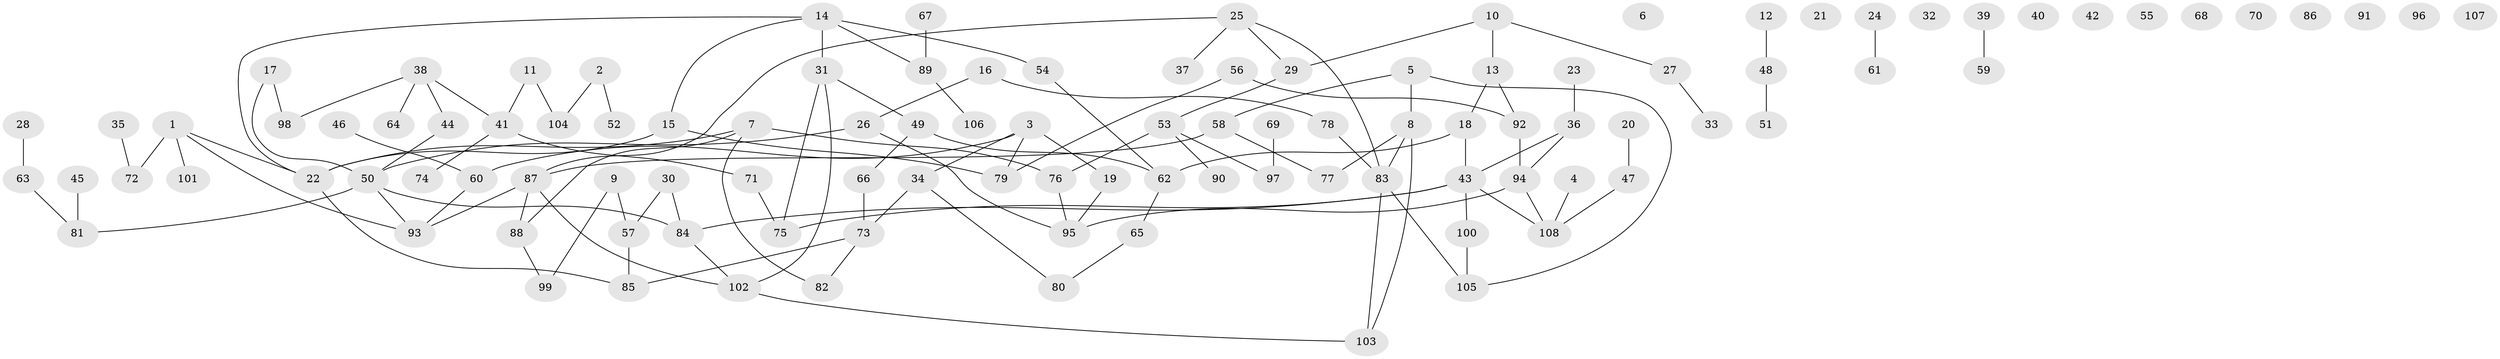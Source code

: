 // Generated by graph-tools (version 1.1) at 2025/25/03/09/25 03:25:15]
// undirected, 108 vertices, 123 edges
graph export_dot {
graph [start="1"]
  node [color=gray90,style=filled];
  1;
  2;
  3;
  4;
  5;
  6;
  7;
  8;
  9;
  10;
  11;
  12;
  13;
  14;
  15;
  16;
  17;
  18;
  19;
  20;
  21;
  22;
  23;
  24;
  25;
  26;
  27;
  28;
  29;
  30;
  31;
  32;
  33;
  34;
  35;
  36;
  37;
  38;
  39;
  40;
  41;
  42;
  43;
  44;
  45;
  46;
  47;
  48;
  49;
  50;
  51;
  52;
  53;
  54;
  55;
  56;
  57;
  58;
  59;
  60;
  61;
  62;
  63;
  64;
  65;
  66;
  67;
  68;
  69;
  70;
  71;
  72;
  73;
  74;
  75;
  76;
  77;
  78;
  79;
  80;
  81;
  82;
  83;
  84;
  85;
  86;
  87;
  88;
  89;
  90;
  91;
  92;
  93;
  94;
  95;
  96;
  97;
  98;
  99;
  100;
  101;
  102;
  103;
  104;
  105;
  106;
  107;
  108;
  1 -- 22;
  1 -- 72;
  1 -- 93;
  1 -- 101;
  2 -- 52;
  2 -- 104;
  3 -- 19;
  3 -- 34;
  3 -- 60;
  3 -- 79;
  4 -- 108;
  5 -- 8;
  5 -- 58;
  5 -- 105;
  7 -- 22;
  7 -- 76;
  7 -- 82;
  7 -- 88;
  8 -- 77;
  8 -- 83;
  8 -- 103;
  9 -- 57;
  9 -- 99;
  10 -- 13;
  10 -- 27;
  10 -- 29;
  11 -- 41;
  11 -- 104;
  12 -- 48;
  13 -- 18;
  13 -- 92;
  14 -- 15;
  14 -- 22;
  14 -- 31;
  14 -- 54;
  14 -- 89;
  15 -- 22;
  15 -- 79;
  16 -- 26;
  16 -- 78;
  17 -- 50;
  17 -- 98;
  18 -- 43;
  18 -- 62;
  19 -- 95;
  20 -- 47;
  22 -- 85;
  23 -- 36;
  24 -- 61;
  25 -- 29;
  25 -- 37;
  25 -- 83;
  25 -- 87;
  26 -- 50;
  26 -- 95;
  27 -- 33;
  28 -- 63;
  29 -- 53;
  30 -- 57;
  30 -- 84;
  31 -- 49;
  31 -- 75;
  31 -- 102;
  34 -- 73;
  34 -- 80;
  35 -- 72;
  36 -- 43;
  36 -- 94;
  38 -- 41;
  38 -- 44;
  38 -- 64;
  38 -- 98;
  39 -- 59;
  41 -- 71;
  41 -- 74;
  43 -- 75;
  43 -- 84;
  43 -- 100;
  43 -- 108;
  44 -- 50;
  45 -- 81;
  46 -- 60;
  47 -- 108;
  48 -- 51;
  49 -- 62;
  49 -- 66;
  50 -- 81;
  50 -- 84;
  50 -- 93;
  53 -- 76;
  53 -- 90;
  53 -- 97;
  54 -- 62;
  56 -- 79;
  56 -- 92;
  57 -- 85;
  58 -- 77;
  58 -- 87;
  60 -- 93;
  62 -- 65;
  63 -- 81;
  65 -- 80;
  66 -- 73;
  67 -- 89;
  69 -- 97;
  71 -- 75;
  73 -- 82;
  73 -- 85;
  76 -- 95;
  78 -- 83;
  83 -- 103;
  83 -- 105;
  84 -- 102;
  87 -- 88;
  87 -- 93;
  87 -- 102;
  88 -- 99;
  89 -- 106;
  92 -- 94;
  94 -- 95;
  94 -- 108;
  100 -- 105;
  102 -- 103;
}
